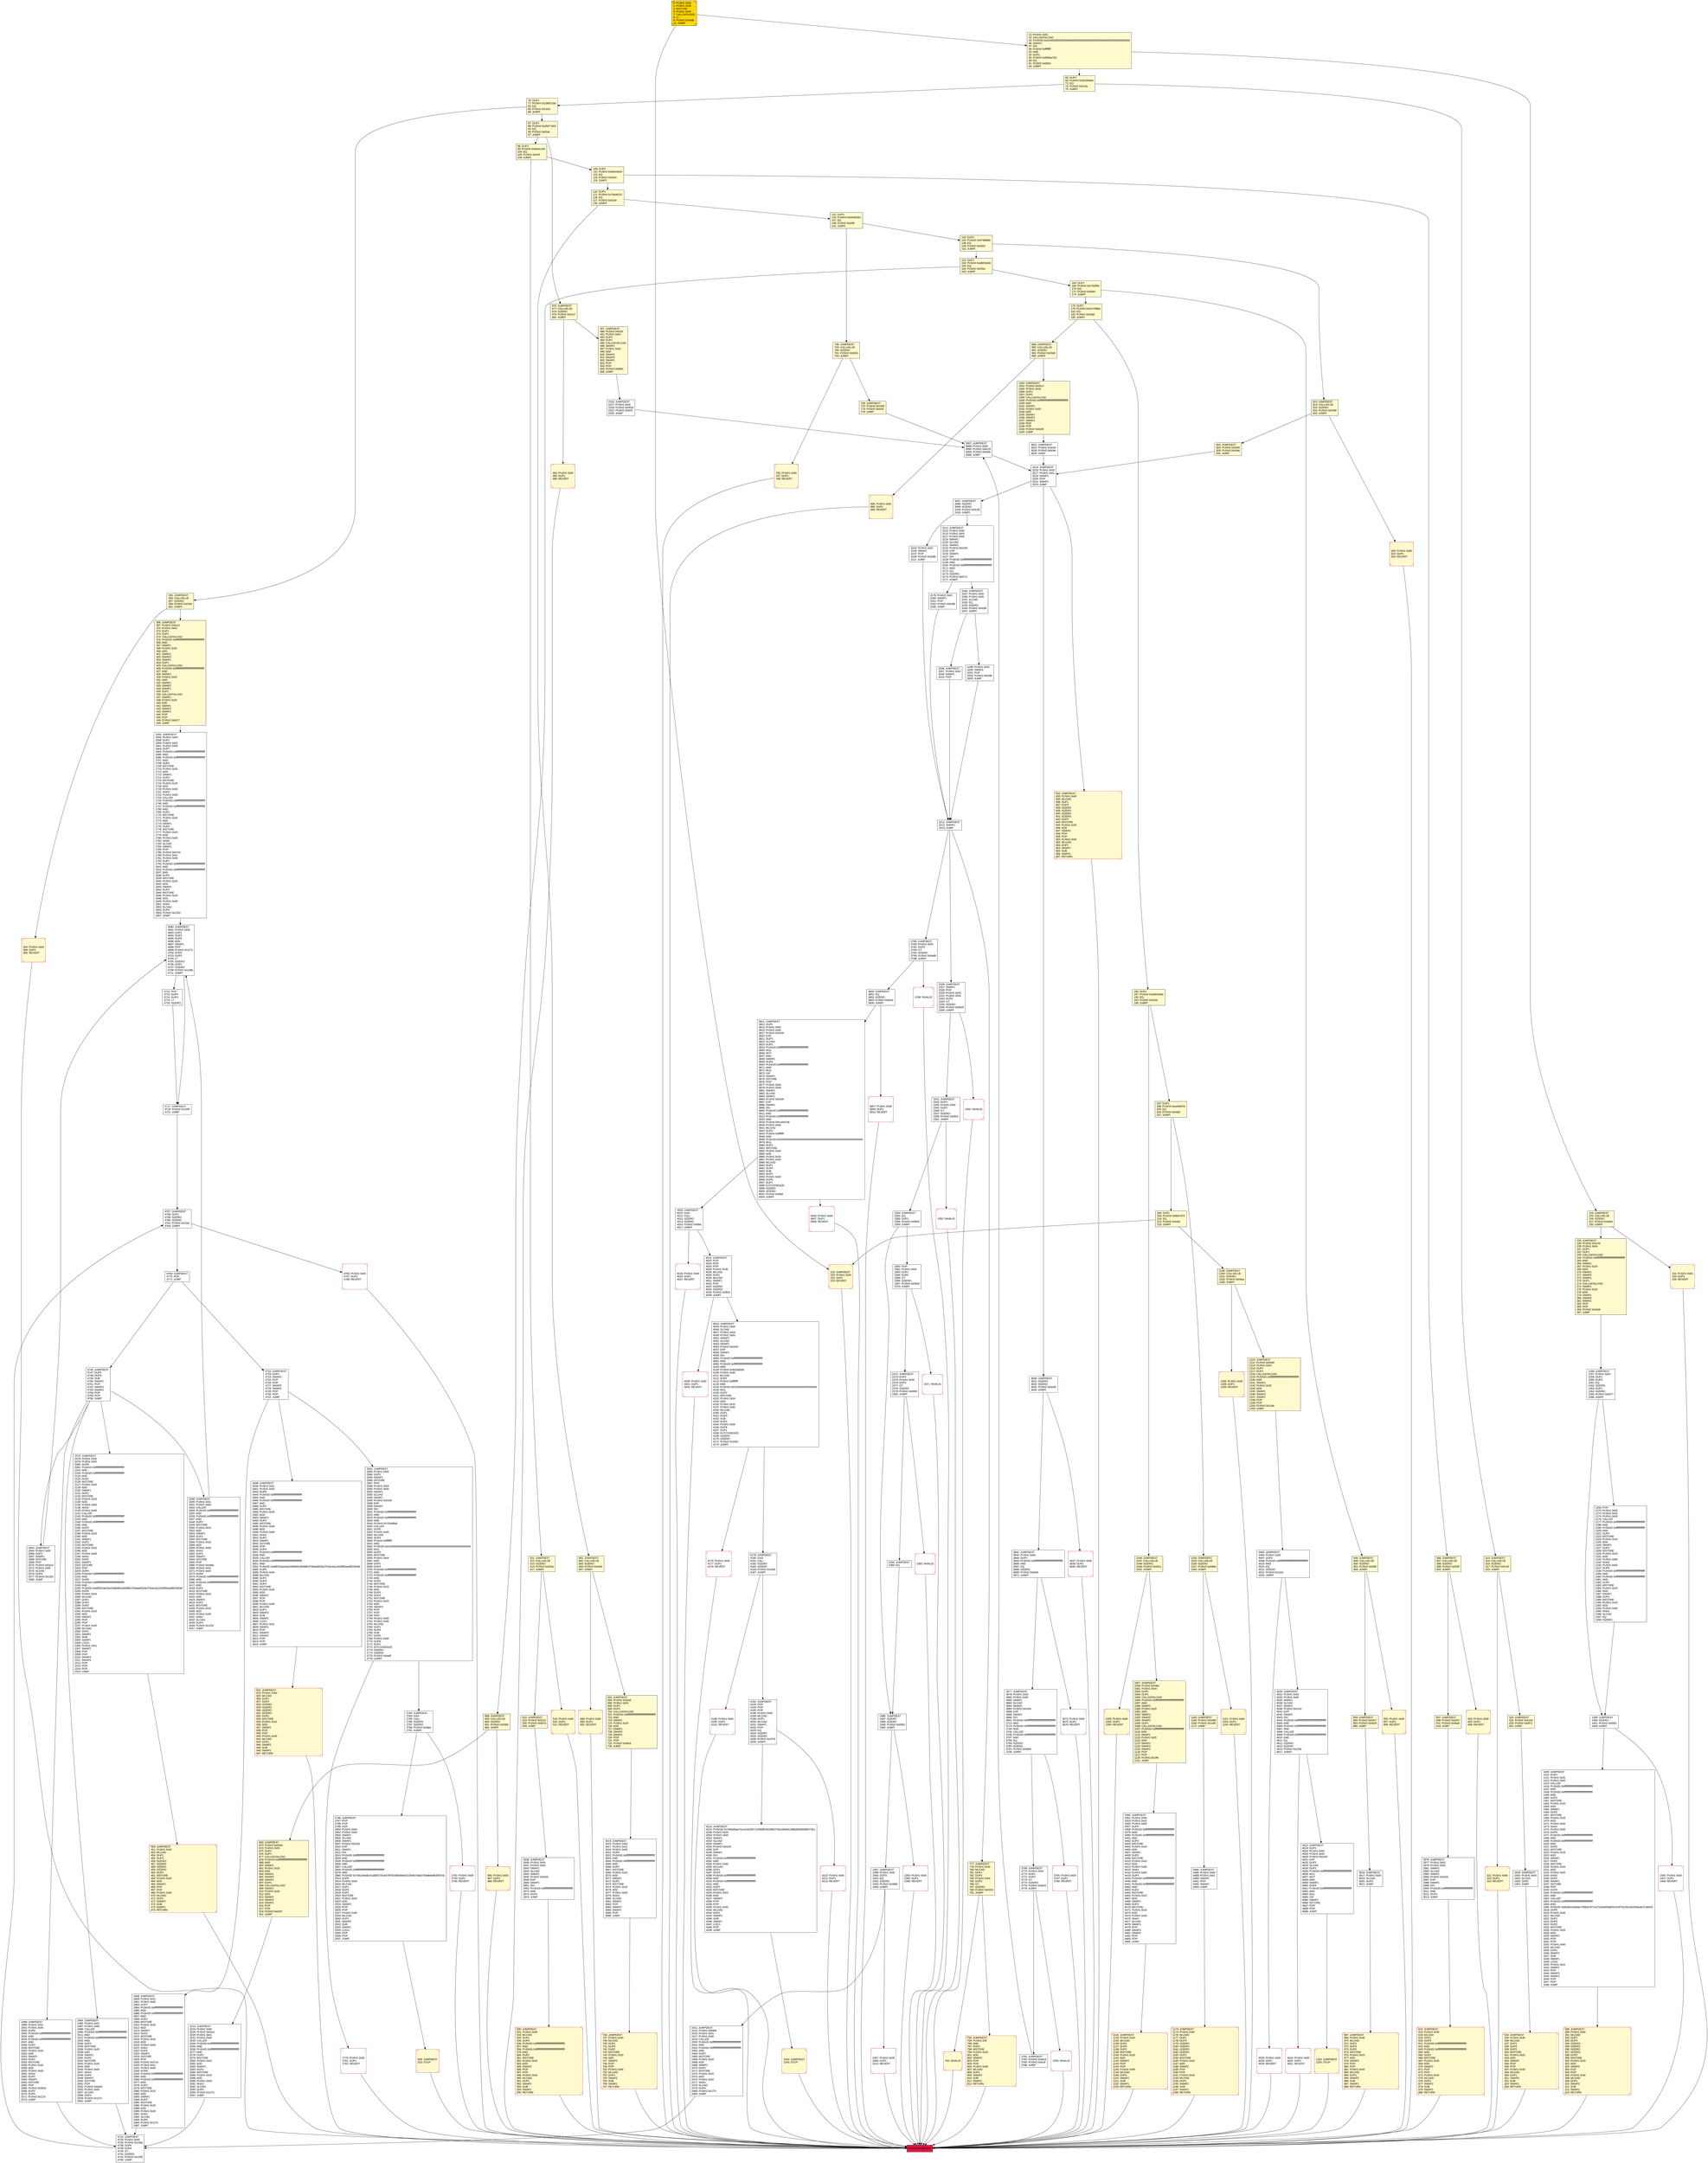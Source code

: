 digraph G {
bgcolor=transparent rankdir=UD;
node [shape=box style=filled color=black fillcolor=white fontname=arial fontcolor=black];
4005 [label="4005: PUSH1 0x00\l4007: DUP1\l4008: REVERT\l" shape=Msquare color=crimson ];
4622 [label="4622: JUMPDEST\l4623: DUP1\l4624: PUSH1 0x03\l4626: PUSH1 0x00\l4628: PUSH2 0x0100\l4631: EXP\l4632: DUP2\l4633: SLOAD\l4634: DUP2\l4635: PUSH20 0xffffffffffffffffffffffffffffffffffffffff\l4656: MUL\l4657: NOT\l4658: AND\l4659: SWAP1\l4660: DUP4\l4661: PUSH20 0xffffffffffffffffffffffffffffffffffffffff\l4682: AND\l4683: MUL\l4684: OR\l4685: SWAP1\l4686: SSTORE\l4687: POP\l4688: POP\l4689: JUMP\l" ];
4526 [label="4526: PUSH1 0x00\l4528: DUP1\l4529: REVERT\l" shape=Msquare color=crimson ];
2976 [label="2976: JUMPDEST\l2977: PUSH1 0x03\l2979: PUSH1 0x00\l2981: SWAP1\l2982: SLOAD\l2983: SWAP1\l2984: PUSH2 0x0100\l2987: EXP\l2988: SWAP1\l2989: DIV\l2990: PUSH20 0xffffffffffffffffffffffffffffffffffffffff\l3011: AND\l3012: DUP2\l3013: JUMP\l" ];
688 [label="688: PUSH1 0x00\l690: DUP1\l691: REVERT\l" fillcolor=lemonchiffon shape=Msquare color=crimson ];
3087 [label="3087: JUMPDEST\l3088: PUSH1 0x00\l3090: PUSH2 0x0c19\l3093: PUSH2 0x0c8e\l3096: JUMP\l" ];
607 [label="607: JUMPDEST\l608: PUSH2 0x0267\l611: PUSH2 0x0ba0\l614: JUMP\l" fillcolor=lemonchiffon ];
4018 [label="4018: PUSH1 0x00\l4020: DUP1\l4021: REVERT\l" shape=Msquare color=crimson ];
3104 [label="3104: PUSH1 0x01\l3106: SWAP1\l3107: POP\l3108: PUSH2 0x0c8b\l3111: JUMP\l" ];
3765 [label="3765: PUSH1 0x00\l3767: DUP1\l3768: REVERT\l" shape=Msquare color=crimson ];
1206 [label="1206: PUSH1 0x00\l1208: DUP1\l1209: REVERT\l" fillcolor=lemonchiffon shape=Msquare color=crimson ];
955 [label="955: PUSH1 0x00\l957: DUP1\l958: REVERT\l" fillcolor=lemonchiffon shape=Msquare color=crimson ];
186 [label="186: DUP1\l187: PUSH4 0xdd62ed3e\l192: EQ\l193: PUSH2 0x0416\l196: JUMPI\l" fillcolor=lemonchiffon ];
288 [label="288: JUMPDEST\l289: PUSH1 0x40\l291: MLOAD\l292: DUP1\l293: DUP3\l294: ISZERO\l295: ISZERO\l296: ISZERO\l297: ISZERO\l298: DUP2\l299: MSTORE\l300: PUSH1 0x20\l302: ADD\l303: SWAP2\l304: POP\l305: POP\l306: PUSH1 0x40\l308: MLOAD\l309: DUP1\l310: SWAP2\l311: SUB\l312: SWAP1\l313: RETURN\l" fillcolor=lemonchiffon shape=Msquare color=crimson ];
2581 [label="2581: JUMPDEST\l2582: PUSH1 0x05\l2584: DUP2\l2585: SWAP1\l2586: SSTORE\l2587: POP\l2588: PUSH1 0x04\l2590: PUSH1 0x00\l2592: SWAP1\l2593: SLOAD\l2594: SWAP1\l2595: PUSH2 0x0100\l2598: EXP\l2599: SWAP1\l2600: DIV\l2601: PUSH20 0xffffffffffffffffffffffffffffffffffffffff\l2622: AND\l2623: PUSH20 0xffffffffffffffffffffffffffffffffffffffff\l2644: AND\l2645: PUSH4 0x753e88e5\l2650: CALLER\l2651: DUP5\l2652: PUSH1 0x40\l2654: MLOAD\l2655: DUP4\l2656: PUSH4 0xffffffff\l2661: AND\l2662: PUSH29 0x0100000000000000000000000000000000000000000000000000000000\l2692: MUL\l2693: DUP2\l2694: MSTORE\l2695: PUSH1 0x04\l2697: ADD\l2698: DUP1\l2699: DUP4\l2700: PUSH20 0xffffffffffffffffffffffffffffffffffffffff\l2721: AND\l2722: PUSH20 0xffffffffffffffffffffffffffffffffffffffff\l2743: AND\l2744: DUP2\l2745: MSTORE\l2746: PUSH1 0x20\l2748: ADD\l2749: DUP3\l2750: DUP2\l2751: MSTORE\l2752: PUSH1 0x20\l2754: ADD\l2755: SWAP3\l2756: POP\l2757: POP\l2758: POP\l2759: PUSH1 0x00\l2761: PUSH1 0x40\l2763: MLOAD\l2764: DUP1\l2765: DUP4\l2766: SUB\l2767: DUP2\l2768: PUSH1 0x00\l2770: DUP8\l2771: DUP1\l2772: EXTCODESIZE\l2773: ISZERO\l2774: ISZERO\l2775: PUSH2 0x0adf\l2778: JUMPI\l" ];
175 [label="175: DUP1\l176: PUSH4 0xd7e7088a\l181: EQ\l182: PUSH2 0x03dd\l185: JUMPI\l" fillcolor=lemonchiffon ];
4722 [label="4722: JUMPDEST\l4723: DUP1\l4724: SWAP2\l4725: POP\l4726: POP\l4727: SWAP3\l4728: SWAP2\l4729: POP\l4730: POP\l4731: JUMP\l" ];
4009 [label="4009: JUMPDEST\l4010: GAS\l4011: CALL\l4012: ISZERO\l4013: ISZERO\l4014: PUSH2 0x0fb6\l4017: JUMPI\l" ];
314 [label="314: JUMPDEST\l315: CALLVALUE\l316: ISZERO\l317: PUSH2 0x0145\l320: JUMPI\l" fillcolor=lemonchiffon ];
325 [label="325: JUMPDEST\l326: PUSH2 0x014d\l329: PUSH2 0x0671\l332: JUMP\l" fillcolor=lemonchiffon ];
3014 [label="3014: JUMPDEST\l3015: PUSH1 0x00\l3017: PUSH1 0x01\l3019: PUSH1 0x00\l3021: DUP4\l3022: PUSH20 0xffffffffffffffffffffffffffffffffffffffff\l3043: AND\l3044: PUSH20 0xffffffffffffffffffffffffffffffffffffffff\l3065: AND\l3066: DUP2\l3067: MSTORE\l3068: PUSH1 0x20\l3070: ADD\l3071: SWAP1\l3072: DUP2\l3073: MSTORE\l3074: PUSH1 0x20\l3076: ADD\l3077: PUSH1 0x00\l3079: SHA3\l3080: SLOAD\l3081: SWAP1\l3082: POP\l3083: SWAP2\l3084: SWAP1\l3085: POP\l3086: JUMP\l" ];
869 [label="869: JUMPDEST\l870: PUSH2 0x039a\l873: PUSH1 0x04\l875: DUP1\l876: DUP1\l877: CALLDATALOAD\l878: PUSH20 0xffffffffffffffffffffffffffffffffffffffff\l899: AND\l900: SWAP1\l901: PUSH1 0x20\l903: ADD\l904: SWAP1\l905: SWAP2\l906: SWAP1\l907: DUP1\l908: CALLDATALOAD\l909: SWAP1\l910: PUSH1 0x20\l912: ADD\l913: SWAP1\l914: SWAP2\l915: SWAP1\l916: POP\l917: POP\l918: PUSH2 0x0c97\l921: JUMP\l" fillcolor=lemonchiffon ];
1161 [label="1161: PUSH1 0x00\l1163: DUP1\l1164: REVERT\l" fillcolor=lemonchiffon shape=Msquare color=crimson ];
3811 [label="3811: JUMPDEST\l3812: DUP1\l3813: PUSH1 0x04\l3815: PUSH1 0x00\l3817: PUSH2 0x0100\l3820: EXP\l3821: DUP2\l3822: SLOAD\l3823: DUP2\l3824: PUSH20 0xffffffffffffffffffffffffffffffffffffffff\l3845: MUL\l3846: NOT\l3847: AND\l3848: SWAP1\l3849: DUP4\l3850: PUSH20 0xffffffffffffffffffffffffffffffffffffffff\l3871: AND\l3872: MUL\l3873: OR\l3874: SWAP1\l3875: SSTORE\l3876: POP\l3877: PUSH1 0x04\l3879: PUSH1 0x00\l3881: SWAP1\l3882: SLOAD\l3883: SWAP1\l3884: PUSH2 0x0100\l3887: EXP\l3888: SWAP1\l3889: DIV\l3890: PUSH20 0xffffffffffffffffffffffffffffffffffffffff\l3911: AND\l3912: PUSH20 0xffffffffffffffffffffffffffffffffffffffff\l3933: AND\l3934: PUSH4 0x61d3d7a6\l3939: PUSH1 0x40\l3941: MLOAD\l3942: DUP2\l3943: PUSH4 0xffffffff\l3948: AND\l3949: PUSH29 0x0100000000000000000000000000000000000000000000000000000000\l3979: MUL\l3980: DUP2\l3981: MSTORE\l3982: PUSH1 0x04\l3984: ADD\l3985: PUSH1 0x20\l3987: PUSH1 0x40\l3989: MLOAD\l3990: DUP1\l3991: DUP4\l3992: SUB\l3993: DUP2\l3994: PUSH1 0x00\l3996: DUP8\l3997: DUP1\l3998: EXTCODESIZE\l3999: ISZERO\l4000: ISZERO\l4001: PUSH2 0x0fa9\l4004: JUMPI\l" ];
511 [label="511: JUMPDEST\l512: CALLVALUE\l513: ISZERO\l514: PUSH2 0x020a\l517: JUMPI\l" fillcolor=lemonchiffon ];
4179 [label="4179: JUMPDEST\l4180: GAS\l4181: CALL\l4182: ISZERO\l4183: ISZERO\l4184: PUSH2 0x1060\l4187: JUMPI\l" ];
1199 [label="1199: JUMPDEST\l1200: CALLVALUE\l1201: ISZERO\l1202: PUSH2 0x04ba\l1205: JUMPI\l" fillcolor=lemonchiffon ];
615 [label="615: JUMPDEST\l616: PUSH1 0x40\l618: MLOAD\l619: DUP1\l620: DUP3\l621: PUSH20 0xffffffffffffffffffffffffffffffffffffffff\l642: AND\l643: PUSH20 0xffffffffffffffffffffffffffffffffffffffff\l664: AND\l665: DUP2\l666: MSTORE\l667: PUSH1 0x20\l669: ADD\l670: SWAP2\l671: POP\l672: POP\l673: PUSH1 0x40\l675: MLOAD\l676: DUP1\l677: SWAP2\l678: SUB\l679: SWAP1\l680: RETURN\l" fillcolor=lemonchiffon shape=Msquare color=crimson ];
4712 [label="4712: POP\l4713: DUP4\l4714: DUP3\l4715: LT\l4716: ISZERO\l" ];
793 [label="793: JUMPDEST\l794: PUSH1 0xff\l796: AND\l797: DUP2\l798: MSTORE\l799: PUSH1 0x20\l801: ADD\l802: SWAP2\l803: POP\l804: POP\l805: PUSH1 0x40\l807: MLOAD\l808: DUP1\l809: SWAP2\l810: SUB\l811: SWAP1\l812: RETURN\l" fillcolor=lemonchiffon shape=Msquare color=crimson ];
366 [label="366: JUMPDEST\l367: PUSH2 0x01c2\l370: PUSH1 0x04\l372: DUP1\l373: DUP1\l374: CALLDATALOAD\l375: PUSH20 0xffffffffffffffffffffffffffffffffffffffff\l396: AND\l397: SWAP1\l398: PUSH1 0x20\l400: ADD\l401: SWAP1\l402: SWAP2\l403: SWAP1\l404: DUP1\l405: CALLDATALOAD\l406: PUSH20 0xffffffffffffffffffffffffffffffffffffffff\l427: AND\l428: SWAP1\l429: PUSH1 0x20\l431: ADD\l432: SWAP1\l433: SWAP2\l434: SWAP1\l435: DUP1\l436: CALLDATALOAD\l437: SWAP1\l438: PUSH1 0x20\l440: ADD\l441: SWAP1\l442: SWAP2\l443: SWAP1\l444: POP\l445: POP\l446: PUSH2 0x0677\l449: JUMP\l" fillcolor=lemonchiffon ];
2341 [label="2341: JUMPDEST\l2342: DUP2\l2343: PUSH1 0x04\l2345: DUP2\l2346: GT\l2347: ISZERO\l2348: PUSH2 0x0931\l2351: JUMPI\l" ];
235 [label="235: JUMPDEST\l236: PUSH2 0x0120\l239: PUSH1 0x04\l241: DUP1\l242: DUP1\l243: CALLDATALOAD\l244: PUSH20 0xffffffffffffffffffffffffffffffffffffffff\l265: AND\l266: SWAP1\l267: PUSH1 0x20\l269: ADD\l270: SWAP1\l271: SWAP2\l272: SWAP1\l273: DUP1\l274: CALLDATALOAD\l275: SWAP1\l276: PUSH1 0x20\l278: ADD\l279: SWAP1\l280: SWAP2\l281: SWAP1\l282: POP\l283: POP\l284: PUSH2 0x04e8\l287: JUMP\l" fillcolor=lemonchiffon ];
4765 [label="4765: PUSH1 0x00\l4767: DUP1\l4768: REVERT\l" shape=Msquare color=crimson ];
3211 [label="3211: JUMPDEST\l3212: SWAP1\l3213: JUMP\l" ];
2484 [label="2484: JUMPDEST\l2485: PUSH1 0x01\l2487: PUSH1 0x00\l2489: CALLER\l2490: PUSH20 0xffffffffffffffffffffffffffffffffffffffff\l2511: AND\l2512: PUSH20 0xffffffffffffffffffffffffffffffffffffffff\l2533: AND\l2534: DUP2\l2535: MSTORE\l2536: PUSH1 0x20\l2538: ADD\l2539: SWAP1\l2540: DUP2\l2541: MSTORE\l2542: PUSH1 0x20\l2544: ADD\l2545: PUSH1 0x00\l2547: SHA3\l2548: DUP2\l2549: SWAP1\l2550: SSTORE\l2551: POP\l2552: PUSH2 0x0a03\l2555: PUSH1 0x00\l2557: SLOAD\l2558: DUP4\l2559: PUSH2 0x127c\l2562: JUMP\l" ];
530 [label="530: JUMPDEST\l531: PUSH1 0x40\l533: MLOAD\l534: DUP1\l535: DUP3\l536: PUSH20 0xffffffffffffffffffffffffffffffffffffffff\l557: AND\l558: PUSH20 0xffffffffffffffffffffffffffffffffffffffff\l579: AND\l580: DUP2\l581: MSTORE\l582: PUSH1 0x20\l584: ADD\l585: SWAP2\l586: POP\l587: POP\l588: PUSH1 0x40\l590: MLOAD\l591: DUP1\l592: SWAP2\l593: SUB\l594: SWAP1\l595: RETURN\l" fillcolor=lemonchiffon shape=Msquare color=crimson ];
483 [label="483: PUSH1 0x00\l485: DUP1\l486: REVERT\l" fillcolor=lemonchiffon shape=Msquare color=crimson ];
2386 [label="2386: JUMPDEST\l2387: ISZERO\l2388: ISZERO\l2389: PUSH2 0x095d\l2392: JUMPI\l" ];
996 [label="996: PUSH1 0x00\l998: DUP1\l999: REVERT\l" fillcolor=lemonchiffon shape=Msquare color=crimson ];
231 [label="231: PUSH1 0x00\l233: DUP1\l234: REVERT\l" fillcolor=lemonchiffon shape=Msquare color=crimson ];
76 [label="76: DUP1\l77: PUSH4 0x23b872dd\l82: EQ\l83: PUSH2 0x0163\l86: JUMPI\l" fillcolor=lemonchiffon ];
120 [label="120: DUP1\l121: PUSH4 0x70a08231\l126: EQ\l127: PUSH2 0x02a9\l130: JUMPI\l" fillcolor=lemonchiffon ];
2075 [label="2075: JUMPDEST\l2076: PUSH1 0x02\l2078: PUSH1 0x00\l2080: DUP8\l2081: PUSH20 0xffffffffffffffffffffffffffffffffffffffff\l2102: AND\l2103: PUSH20 0xffffffffffffffffffffffffffffffffffffffff\l2124: AND\l2125: DUP2\l2126: MSTORE\l2127: PUSH1 0x20\l2129: ADD\l2130: SWAP1\l2131: DUP2\l2132: MSTORE\l2133: PUSH1 0x20\l2135: ADD\l2136: PUSH1 0x00\l2138: SHA3\l2139: PUSH1 0x00\l2141: CALLER\l2142: PUSH20 0xffffffffffffffffffffffffffffffffffffffff\l2163: AND\l2164: PUSH20 0xffffffffffffffffffffffffffffffffffffffff\l2185: AND\l2186: DUP2\l2187: MSTORE\l2188: PUSH1 0x20\l2190: ADD\l2191: SWAP1\l2192: DUP2\l2193: MSTORE\l2194: PUSH1 0x20\l2196: ADD\l2197: PUSH1 0x00\l2199: SHA3\l2200: DUP2\l2201: SWAP1\l2202: SSTORE\l2203: POP\l2204: DUP4\l2205: PUSH20 0xffffffffffffffffffffffffffffffffffffffff\l2226: AND\l2227: DUP6\l2228: PUSH20 0xffffffffffffffffffffffffffffffffffffffff\l2249: AND\l2250: PUSH32 0xddf252ad1be2c89b69c2b068fc378daa952ba7f163c4a11628f55a4df523b3ef\l2283: DUP6\l2284: PUSH1 0x40\l2286: MLOAD\l2287: DUP1\l2288: DUP3\l2289: DUP2\l2290: MSTORE\l2291: PUSH1 0x20\l2293: ADD\l2294: SWAP2\l2295: POP\l2296: POP\l2297: PUSH1 0x40\l2299: MLOAD\l2300: DUP1\l2301: SWAP2\l2302: SUB\l2303: SWAP1\l2304: LOG3\l2305: PUSH1 0x01\l2307: SWAP2\l2308: POP\l2309: POP\l2310: SWAP4\l2311: SWAP3\l2312: POP\l2313: POP\l2314: POP\l2315: JUMP\l" ];
2792 [label="2792: PUSH1 0x00\l2794: DUP1\l2795: REVERT\l" shape=Msquare color=crimson ];
1057 [label="1057: JUMPDEST\l1058: PUSH2 0x046c\l1061: PUSH1 0x04\l1063: DUP1\l1064: DUP1\l1065: CALLDATALOAD\l1066: PUSH20 0xffffffffffffffffffffffffffffffffffffffff\l1087: AND\l1088: SWAP1\l1089: PUSH1 0x20\l1091: ADD\l1092: SWAP1\l1093: SWAP2\l1094: SWAP1\l1095: DUP1\l1096: CALLDATALOAD\l1097: PUSH20 0xffffffffffffffffffffffffffffffffffffffff\l1118: AND\l1119: SWAP1\l1120: PUSH1 0x20\l1122: ADD\l1123: SWAP1\l1124: SWAP2\l1125: SWAP1\l1126: POP\l1127: POP\l1128: PUSH2 0x10fe\l1131: JUMP\l" fillcolor=lemonchiffon ];
3198 [label="3198: PUSH1 0x03\l3200: SWAP1\l3201: POP\l3202: PUSH2 0x0c8b\l3205: JUMP\l" ];
824 [label="824: JUMPDEST\l825: PUSH2 0x0340\l828: PUSH2 0x0c8e\l831: JUMP\l" fillcolor=lemonchiffon ];
736 [label="736: JUMPDEST\l737: PUSH1 0x40\l739: MLOAD\l740: DUP1\l741: DUP3\l742: DUP2\l743: MSTORE\l744: PUSH1 0x20\l746: ADD\l747: SWAP2\l748: POP\l749: POP\l750: PUSH1 0x40\l752: MLOAD\l753: DUP1\l754: SWAP2\l755: SUB\l756: SWAP1\l757: RETURN\l" fillcolor=lemonchiffon shape=Msquare color=crimson ];
3298 [label="3298: JUMPDEST\l3299: PUSH1 0x01\l3301: PUSH1 0x00\l3303: CALLER\l3304: PUSH20 0xffffffffffffffffffffffffffffffffffffffff\l3325: AND\l3326: PUSH20 0xffffffffffffffffffffffffffffffffffffffff\l3347: AND\l3348: DUP2\l3349: MSTORE\l3350: PUSH1 0x20\l3352: ADD\l3353: SWAP1\l3354: DUP2\l3355: MSTORE\l3356: PUSH1 0x20\l3358: ADD\l3359: PUSH1 0x00\l3361: SHA3\l3362: DUP2\l3363: SWAP1\l3364: SSTORE\l3365: POP\l3366: PUSH2 0x0d6e\l3369: PUSH1 0x01\l3371: PUSH1 0x00\l3373: DUP6\l3374: PUSH20 0xffffffffffffffffffffffffffffffffffffffff\l3395: AND\l3396: PUSH20 0xffffffffffffffffffffffffffffffffffffffff\l3417: AND\l3418: DUP2\l3419: MSTORE\l3420: PUSH1 0x20\l3422: ADD\l3423: SWAP1\l3424: DUP2\l3425: MSTORE\l3426: PUSH1 0x20\l3428: ADD\l3429: PUSH1 0x00\l3431: SHA3\l3432: SLOAD\l3433: DUP4\l3434: PUSH2 0x1252\l3437: JUMP\l" ];
355 [label="355: JUMPDEST\l356: CALLVALUE\l357: ISZERO\l358: PUSH2 0x016e\l361: JUMPI\l" fillcolor=lemonchiffon ];
3178 [label="3178: PUSH1 0x02\l3180: SWAP1\l3181: POP\l3182: PUSH2 0x0c8b\l3185: JUMP\l" ];
948 [label="948: JUMPDEST\l949: CALLVALUE\l950: ISZERO\l951: PUSH2 0x03bf\l954: JUMPI\l" fillcolor=lemonchiffon ];
3781 [label="3781: JUMPDEST\l3782: PUSH2 0x0ecd\l3785: PUSH2 0x0c0f\l3788: JUMP\l" ];
765 [label="765: PUSH1 0x00\l767: DUP1\l768: REVERT\l" fillcolor=lemonchiffon shape=Msquare color=crimson ];
2372 [label="2372: JUMPDEST\l2373: DUP2\l2374: PUSH1 0x04\l2376: DUP2\l2377: GT\l2378: ISZERO\l2379: PUSH2 0x0950\l2382: JUMPI\l" ];
2397 [label="2397: JUMPDEST\l2398: PUSH1 0x00\l2400: DUP3\l2401: EQ\l2402: ISZERO\l2403: PUSH2 0x096b\l2406: JUMPI\l" ];
4350 [label="4350: JUMPDEST\l4351: PUSH1 0x00\l4353: PUSH1 0x02\l4355: PUSH1 0x00\l4357: DUP5\l4358: PUSH20 0xffffffffffffffffffffffffffffffffffffffff\l4379: AND\l4380: PUSH20 0xffffffffffffffffffffffffffffffffffffffff\l4401: AND\l4402: DUP2\l4403: MSTORE\l4404: PUSH1 0x20\l4406: ADD\l4407: SWAP1\l4408: DUP2\l4409: MSTORE\l4410: PUSH1 0x20\l4412: ADD\l4413: PUSH1 0x00\l4415: SHA3\l4416: PUSH1 0x00\l4418: DUP4\l4419: PUSH20 0xffffffffffffffffffffffffffffffffffffffff\l4440: AND\l4441: PUSH20 0xffffffffffffffffffffffffffffffffffffffff\l4462: AND\l4463: DUP2\l4464: MSTORE\l4465: PUSH1 0x20\l4467: ADD\l4468: SWAP1\l4469: DUP2\l4470: MSTORE\l4471: PUSH1 0x20\l4473: ADD\l4474: PUSH1 0x00\l4476: SHA3\l4477: SLOAD\l4478: SWAP1\l4479: POP\l4480: SWAP3\l4481: SWAP2\l4482: POP\l4483: POP\l4484: JUMP\l" ];
681 [label="681: JUMPDEST\l682: CALLVALUE\l683: ISZERO\l684: PUSH2 0x02b4\l687: JUMPI\l" fillcolor=lemonchiffon ];
4039 [label="4039: PUSH1 0x00\l4041: DUP1\l4042: REVERT\l" shape=Msquare color=crimson ];
1655 [label="1655: JUMPDEST\l1656: PUSH1 0x00\l1658: DUP1\l1659: PUSH1 0x02\l1661: PUSH1 0x00\l1663: DUP7\l1664: PUSH20 0xffffffffffffffffffffffffffffffffffffffff\l1685: AND\l1686: PUSH20 0xffffffffffffffffffffffffffffffffffffffff\l1707: AND\l1708: DUP2\l1709: MSTORE\l1710: PUSH1 0x20\l1712: ADD\l1713: SWAP1\l1714: DUP2\l1715: MSTORE\l1716: PUSH1 0x20\l1718: ADD\l1719: PUSH1 0x00\l1721: SHA3\l1722: PUSH1 0x00\l1724: CALLER\l1725: PUSH20 0xffffffffffffffffffffffffffffffffffffffff\l1746: AND\l1747: PUSH20 0xffffffffffffffffffffffffffffffffffffffff\l1768: AND\l1769: DUP2\l1770: MSTORE\l1771: PUSH1 0x20\l1773: ADD\l1774: SWAP1\l1775: DUP2\l1776: MSTORE\l1777: PUSH1 0x20\l1779: ADD\l1780: PUSH1 0x00\l1782: SHA3\l1783: SLOAD\l1784: SWAP1\l1785: POP\l1786: PUSH2 0x0742\l1789: PUSH1 0x01\l1791: PUSH1 0x00\l1793: DUP7\l1794: PUSH20 0xffffffffffffffffffffffffffffffffffffffff\l1815: AND\l1816: PUSH20 0xffffffffffffffffffffffffffffffffffffffff\l1837: AND\l1838: DUP2\l1839: MSTORE\l1840: PUSH1 0x20\l1842: ADD\l1843: SWAP1\l1844: DUP2\l1845: MSTORE\l1846: PUSH1 0x20\l1848: ADD\l1849: PUSH1 0x00\l1851: SHA3\l1852: SLOAD\l1853: DUP5\l1854: PUSH2 0x1252\l1857: JUMP\l" ];
3799 [label="3799: INVALID\l" shape=Msquare color=crimson ];
0 [label="0: PUSH1 0x60\l2: PUSH1 0x40\l4: MSTORE\l5: PUSH1 0x04\l7: CALLDATASIZE\l8: LT\l9: PUSH2 0x00db\l12: JUMPI\l" fillcolor=lemonchiffon shape=Msquare fillcolor=gold ];
509 [label="509: JUMPDEST\l510: STOP\l" fillcolor=lemonchiffon shape=Msquare color=crimson ];
596 [label="596: JUMPDEST\l597: CALLVALUE\l598: ISZERO\l599: PUSH2 0x025f\l602: JUMPI\l" fillcolor=lemonchiffon ];
1399 [label="1399: JUMPDEST\l1400: ISZERO\l1401: PUSH2 0x0581\l1404: JUMPI\l" ];
1000 [label="1000: JUMPDEST\l1001: PUSH2 0x0414\l1004: PUSH1 0x04\l1006: DUP1\l1007: DUP1\l1008: CALLDATALOAD\l1009: PUSH20 0xffffffffffffffffffffffffffffffffffffffff\l1030: AND\l1031: SWAP1\l1032: PUSH1 0x20\l1034: ADD\l1035: SWAP1\l1036: SWAP2\l1037: SWAP1\l1038: POP\l1039: POP\l1040: PUSH2 0x0e26\l1043: JUMP\l" fillcolor=lemonchiffon ];
1254 [label="1254: JUMPDEST\l1255: STOP\l" fillcolor=lemonchiffon shape=Msquare color=crimson ];
967 [label="967: JUMPDEST\l968: PUSH1 0x40\l970: MLOAD\l971: DUP1\l972: DUP3\l973: DUP2\l974: MSTORE\l975: PUSH1 0x20\l977: ADD\l978: SWAP2\l979: POP\l980: POP\l981: PUSH1 0x40\l983: MLOAD\l984: DUP1\l985: SWAP2\l986: SUB\l987: SWAP1\l988: RETURN\l" fillcolor=lemonchiffon shape=Msquare color=crimson ];
2563 [label="2563: JUMPDEST\l2564: PUSH1 0x00\l2566: DUP2\l2567: SWAP1\l2568: SSTORE\l2569: POP\l2570: PUSH2 0x0a15\l2573: PUSH1 0x05\l2575: SLOAD\l2576: DUP4\l2577: PUSH2 0x1252\l2580: JUMP\l" ];
692 [label="692: JUMPDEST\l693: PUSH2 0x02e0\l696: PUSH1 0x04\l698: DUP1\l699: DUP1\l700: CALLDATALOAD\l701: PUSH20 0xffffffffffffffffffffffffffffffffffffffff\l722: AND\l723: SWAP1\l724: PUSH1 0x20\l726: ADD\l727: SWAP1\l728: SWAP2\l729: SWAP1\l730: POP\l731: POP\l732: PUSH2 0x0bc6\l735: JUMP\l" fillcolor=lemonchiffon ];
3769 [label="3769: JUMPDEST\l3770: PUSH1 0x04\l3772: DUP1\l3773: DUP2\l3774: GT\l3775: ISZERO\l3776: PUSH2 0x0ec5\l3779: JUMPI\l" ];
1269 [label="1269: POP\l1270: PUSH1 0x00\l1272: PUSH1 0x02\l1274: PUSH1 0x00\l1276: CALLER\l1277: PUSH20 0xffffffffffffffffffffffffffffffffffffffff\l1298: AND\l1299: PUSH20 0xffffffffffffffffffffffffffffffffffffffff\l1320: AND\l1321: DUP2\l1322: MSTORE\l1323: PUSH1 0x20\l1325: ADD\l1326: SWAP1\l1327: DUP2\l1328: MSTORE\l1329: PUSH1 0x20\l1331: ADD\l1332: PUSH1 0x00\l1334: SHA3\l1335: PUSH1 0x00\l1337: DUP6\l1338: PUSH20 0xffffffffffffffffffffffffffffffffffffffff\l1359: AND\l1360: PUSH20 0xffffffffffffffffffffffffffffffffffffffff\l1381: AND\l1382: DUP2\l1383: MSTORE\l1384: PUSH1 0x20\l1386: ADD\l1387: SWAP1\l1388: DUP2\l1389: MSTORE\l1390: PUSH1 0x20\l1392: ADD\l1393: PUSH1 0x00\l1395: SHA3\l1396: SLOAD\l1397: EQ\l1398: ISZERO\l" ];
4022 [label="4022: JUMPDEST\l4023: POP\l4024: POP\l4025: POP\l4026: PUSH1 0x40\l4028: MLOAD\l4029: DUP1\l4030: MLOAD\l4031: SWAP1\l4032: POP\l4033: ISZERO\l4034: ISZERO\l4035: PUSH2 0x0fcb\l4038: JUMPI\l" ];
2779 [label="2779: PUSH1 0x00\l2781: DUP1\l2782: REVERT\l" shape=Msquare color=crimson ];
3780 [label="3780: INVALID\l" shape=Msquare color=crimson ];
832 [label="832: JUMPDEST\l833: PUSH1 0x40\l835: MLOAD\l836: DUP1\l837: DUP3\l838: ISZERO\l839: ISZERO\l840: ISZERO\l841: ISZERO\l842: DUP2\l843: MSTORE\l844: PUSH1 0x20\l846: ADD\l847: SWAP2\l848: POP\l849: POP\l850: PUSH1 0x40\l852: MLOAD\l853: DUP1\l854: SWAP2\l855: SUB\l856: SWAP1\l857: RETURN\l" fillcolor=lemonchiffon shape=Msquare color=crimson ];
487 [label="487: JUMPDEST\l488: PUSH2 0x01fd\l491: PUSH1 0x04\l493: DUP1\l494: DUP1\l495: CALLDATALOAD\l496: SWAP1\l497: PUSH1 0x20\l499: ADD\l500: SWAP1\l501: SWAP2\l502: SWAP1\l503: POP\l504: POP\l505: PUSH2 0x090c\l508: JUMP\l" fillcolor=lemonchiffon ];
3807 [label="3807: PUSH1 0x00\l3809: DUP1\l3810: REVERT\l" shape=Msquare color=crimson ];
1044 [label="1044: JUMPDEST\l1045: STOP\l" fillcolor=lemonchiffon shape=Msquare color=crimson ];
476 [label="476: JUMPDEST\l477: CALLVALUE\l478: ISZERO\l479: PUSH2 0x01e7\l482: JUMPI\l" fillcolor=lemonchiffon ];
758 [label="758: JUMPDEST\l759: CALLVALUE\l760: ISZERO\l761: PUSH2 0x0301\l764: JUMPI\l" fillcolor=lemonchiffon ];
4769 [label="4769: JUMPDEST\l4770: POP\l4771: JUMP\l" ];
153 [label="153: DUP1\l154: PUSH4 0xa9059cbb\l159: EQ\l160: PUSH2 0x035a\l163: JUMPI\l" fillcolor=lemonchiffon ];
2316 [label="2316: JUMPDEST\l2317: PUSH1 0x00\l2319: PUSH2 0x0916\l2322: PUSH2 0x0c0f\l2325: JUMP\l" ];
3206 [label="3206: JUMPDEST\l3207: PUSH1 0x04\l3209: SWAP1\l3210: POP\l" ];
2352 [label="2352: INVALID\l" shape=Msquare color=crimson ];
2783 [label="2783: JUMPDEST\l2784: GAS\l2785: CALL\l2786: ISZERO\l2787: ISZERO\l2788: PUSH2 0x0aec\l2791: JUMPI\l" ];
3637 [label="3637: PUSH1 0x00\l3639: DUP1\l3640: REVERT\l" shape=Msquare color=crimson ];
820 [label="820: PUSH1 0x00\l822: DUP1\l823: REVERT\l" fillcolor=lemonchiffon shape=Msquare color=crimson ];
3097 [label="3097: JUMPDEST\l3098: ISZERO\l3099: ISZERO\l3100: PUSH2 0x0c28\l3103: JUMPI\l" ];
2411 [label="2411: JUMPDEST\l2412: PUSH2 0x09b4\l2415: PUSH1 0x01\l2417: PUSH1 0x00\l2419: CALLER\l2420: PUSH20 0xffffffffffffffffffffffffffffffffffffffff\l2441: AND\l2442: PUSH20 0xffffffffffffffffffffffffffffffffffffffff\l2463: AND\l2464: DUP2\l2465: MSTORE\l2466: PUSH1 0x20\l2468: ADD\l2469: SWAP1\l2470: DUP2\l2471: MSTORE\l2472: PUSH1 0x20\l2474: ADD\l2475: PUSH1 0x00\l2477: SHA3\l2478: SLOAD\l2479: DUP4\l2480: PUSH2 0x127c\l2483: JUMP\l" ];
2340 [label="2340: INVALID\l" shape=Msquare color=crimson ];
4757 [label="4757: JUMPDEST\l4758: DUP1\l4759: ISZERO\l4760: ISZERO\l4761: PUSH2 0x12a1\l4764: JUMPI\l" ];
224 [label="224: JUMPDEST\l225: CALLVALUE\l226: ISZERO\l227: PUSH2 0x00eb\l230: JUMPI\l" fillcolor=lemonchiffon ];
777 [label="777: JUMPDEST\l778: PUSH1 0x40\l780: MLOAD\l781: DUP1\l782: DUP3\l783: PUSH1 0x04\l785: DUP2\l786: GT\l787: ISZERO\l788: PUSH2 0x0319\l791: JUMPI\l" fillcolor=lemonchiffon ];
1858 [label="1858: JUMPDEST\l1859: PUSH1 0x01\l1861: PUSH1 0x00\l1863: DUP7\l1864: PUSH20 0xffffffffffffffffffffffffffffffffffffffff\l1885: AND\l1886: PUSH20 0xffffffffffffffffffffffffffffffffffffffff\l1907: AND\l1908: DUP2\l1909: MSTORE\l1910: PUSH1 0x20\l1912: ADD\l1913: SWAP1\l1914: DUP2\l1915: MSTORE\l1916: PUSH1 0x20\l1918: ADD\l1919: PUSH1 0x00\l1921: SHA3\l1922: DUP2\l1923: SWAP1\l1924: SSTORE\l1925: POP\l1926: PUSH2 0x07ce\l1929: PUSH1 0x01\l1931: PUSH1 0x00\l1933: DUP8\l1934: PUSH20 0xffffffffffffffffffffffffffffffffffffffff\l1955: AND\l1956: PUSH20 0xffffffffffffffffffffffffffffffffffffffff\l1977: AND\l1978: DUP2\l1979: MSTORE\l1980: PUSH1 0x20\l1982: ADD\l1983: SWAP1\l1984: DUP2\l1985: MSTORE\l1986: PUSH1 0x20\l1988: ADD\l1989: PUSH1 0x00\l1991: SHA3\l1992: SLOAD\l1993: DUP5\l1994: PUSH2 0x127c\l1997: JUMP\l" ];
1256 [label="1256: JUMPDEST\l1257: PUSH1 0x00\l1259: DUP1\l1260: DUP3\l1261: EQ\l1262: ISZERO\l1263: DUP1\l1264: ISZERO\l1265: PUSH2 0x0577\l1268: JUMPI\l" ];
989 [label="989: JUMPDEST\l990: CALLVALUE\l991: ISZERO\l992: PUSH2 0x03e8\l995: JUMPI\l" fillcolor=lemonchiffon ];
3214 [label="3214: JUMPDEST\l3215: PUSH1 0x00\l3217: PUSH1 0x01\l3219: SWAP1\l3220: POP\l3221: SWAP1\l3222: JUMP\l" ];
4772 [label="4772: EXIT BLOCK\l" fillcolor=crimson ];
522 [label="522: JUMPDEST\l523: PUSH2 0x0212\l526: PUSH2 0x0b7a\l529: JUMP\l" fillcolor=lemonchiffon ];
3630 [label="3630: JUMPDEST\l3631: ISZERO\l3632: ISZERO\l3633: PUSH2 0x0e39\l3636: JUMPI\l" ];
2360 [label="2360: POP\l2361: PUSH1 0x04\l2363: DUP1\l2364: DUP2\l2365: GT\l2366: ISZERO\l2367: PUSH2 0x0944\l2370: JUMPI\l" ];
922 [label="922: JUMPDEST\l923: PUSH1 0x40\l925: MLOAD\l926: DUP1\l927: DUP3\l928: ISZERO\l929: ISZERO\l930: ISZERO\l931: ISZERO\l932: DUP2\l933: MSTORE\l934: PUSH1 0x20\l936: ADD\l937: SWAP2\l938: POP\l939: POP\l940: PUSH1 0x40\l942: MLOAD\l943: DUP1\l944: SWAP2\l945: SUB\l946: SWAP1\l947: RETURN\l" fillcolor=lemonchiffon shape=Msquare color=crimson ];
518 [label="518: PUSH1 0x00\l520: DUP1\l521: REVERT\l" fillcolor=lemonchiffon shape=Msquare color=crimson ];
792 [label="792: INVALID\l" fillcolor=lemonchiffon shape=Msquare color=crimson ];
4485 [label="4485: JUMPDEST\l4486: PUSH1 0x00\l4488: PUSH1 0x01\l4490: SWAP1\l4491: POP\l4492: SWAP1\l4493: JUMP\l" ];
1173 [label="1173: JUMPDEST\l1174: PUSH1 0x40\l1176: MLOAD\l1177: DUP1\l1178: DUP3\l1179: ISZERO\l1180: ISZERO\l1181: ISZERO\l1182: ISZERO\l1183: DUP2\l1184: MSTORE\l1185: PUSH1 0x20\l1187: ADD\l1188: SWAP2\l1189: POP\l1190: POP\l1191: PUSH1 0x40\l1193: MLOAD\l1194: DUP1\l1195: SWAP2\l1196: SUB\l1197: SWAP1\l1198: RETURN\l" fillcolor=lemonchiffon shape=Msquare color=crimson ];
1210 [label="1210: JUMPDEST\l1211: PUSH2 0x04e6\l1214: PUSH1 0x04\l1216: DUP1\l1217: DUP1\l1218: CALLDATALOAD\l1219: PUSH20 0xffffffffffffffffffffffffffffffffffffffff\l1240: AND\l1241: SWAP1\l1242: PUSH1 0x20\l1244: ADD\l1245: SWAP1\l1246: SWAP2\l1247: SWAP1\l1248: POP\l1249: POP\l1250: PUSH2 0x118e\l1253: JUMP\l" fillcolor=lemonchiffon ];
3641 [label="3641: JUMPDEST\l3642: PUSH1 0x00\l3644: DUP2\l3645: PUSH20 0xffffffffffffffffffffffffffffffffffffffff\l3666: AND\l3667: EQ\l3668: ISZERO\l3669: PUSH2 0x0e5d\l3672: JUMPI\l" ];
4618 [label="4618: PUSH1 0x00\l4620: DUP1\l4621: REVERT\l" shape=Msquare color=crimson ];
4043 [label="4043: JUMPDEST\l4044: PUSH1 0x00\l4046: SLOAD\l4047: PUSH1 0x04\l4049: PUSH1 0x00\l4051: SWAP1\l4052: SLOAD\l4053: SWAP1\l4054: PUSH2 0x0100\l4057: EXP\l4058: SWAP1\l4059: DIV\l4060: PUSH20 0xffffffffffffffffffffffffffffffffffffffff\l4081: AND\l4082: PUSH20 0xffffffffffffffffffffffffffffffffffffffff\l4103: AND\l4104: PUSH4 0x4b2ba0dd\l4109: PUSH1 0x40\l4111: MLOAD\l4112: DUP2\l4113: PUSH4 0xffffffff\l4118: AND\l4119: PUSH29 0x0100000000000000000000000000000000000000000000000000000000\l4149: MUL\l4150: DUP2\l4151: MSTORE\l4152: PUSH1 0x04\l4154: ADD\l4155: PUSH1 0x20\l4157: PUSH1 0x40\l4159: MLOAD\l4160: DUP1\l4161: DUP4\l4162: SUB\l4163: DUP2\l4164: PUSH1 0x00\l4166: DUP8\l4167: DUP1\l4168: EXTCODESIZE\l4169: ISZERO\l4170: ISZERO\l4171: PUSH2 0x1053\l4174: JUMPI\l" ];
4530 [label="4530: JUMPDEST\l4531: PUSH1 0x03\l4533: PUSH1 0x00\l4535: SWAP1\l4536: SLOAD\l4537: SWAP1\l4538: PUSH2 0x0100\l4541: EXP\l4542: SWAP1\l4543: DIV\l4544: PUSH20 0xffffffffffffffffffffffffffffffffffffffff\l4565: AND\l4566: PUSH20 0xffffffffffffffffffffffffffffffffffffffff\l4587: AND\l4588: CALLER\l4589: PUSH20 0xffffffffffffffffffffffffffffffffffffffff\l4610: AND\l4611: EQ\l4612: ISZERO\l4613: ISZERO\l4614: PUSH2 0x120e\l4617: JUMPI\l" ];
109 [label="109: DUP1\l110: PUSH4 0x600440cb\l115: EQ\l116: PUSH2 0x0254\l119: JUMPI\l" fillcolor=lemonchiffon ];
4214 [label="4214: JUMPDEST\l4215: PUSH32 0x7845d5aa74cc410e35571258d954f23b82276e160fe8c188fa80566580f279cc\l4248: PUSH1 0x04\l4250: PUSH1 0x00\l4252: SWAP1\l4253: SLOAD\l4254: SWAP1\l4255: PUSH2 0x0100\l4258: EXP\l4259: SWAP1\l4260: DIV\l4261: PUSH20 0xffffffffffffffffffffffffffffffffffffffff\l4282: AND\l4283: PUSH1 0x40\l4285: MLOAD\l4286: DUP1\l4287: DUP3\l4288: PUSH20 0xffffffffffffffffffffffffffffffffffffffff\l4309: AND\l4310: PUSH20 0xffffffffffffffffffffffffffffffffffffffff\l4331: AND\l4332: DUP2\l4333: MSTORE\l4334: PUSH1 0x20\l4336: ADD\l4337: SWAP2\l4338: POP\l4339: POP\l4340: PUSH1 0x40\l4342: MLOAD\l4343: DUP1\l4344: SWAP2\l4345: SUB\l4346: SWAP1\l4347: LOG1\l4348: POP\l4349: JUMP\l" ];
4746 [label="4746: JUMPDEST\l4747: DUP2\l4748: DUP4\l4749: SUB\l4750: SWAP1\l4751: POP\l4752: SWAP3\l4753: SWAP2\l4754: POP\l4755: POP\l4756: JUMP\l" ];
4732 [label="4732: JUMPDEST\l4733: PUSH1 0x00\l4735: PUSH2 0x128a\l4738: DUP4\l4739: DUP4\l4740: GT\l4741: ISZERO\l4742: PUSH2 0x1295\l4745: JUMP\l" ];
3800 [label="3800: JUMPDEST\l3801: EQ\l3802: ISZERO\l3803: PUSH2 0x0ee3\l3806: JUMPI\l" ];
1046 [label="1046: JUMPDEST\l1047: CALLVALUE\l1048: ISZERO\l1049: PUSH2 0x0421\l1052: JUMPI\l" fillcolor=lemonchiffon ];
2353 [label="2353: JUMPDEST\l2354: EQ\l2355: DUP1\l2356: PUSH2 0x0952\l2359: JUMPI\l" ];
131 [label="131: DUP1\l132: PUSH4 0x8444b391\l137: EQ\l138: PUSH2 0x02f6\l141: JUMPI\l" fillcolor=lemonchiffon ];
4717 [label="4717: JUMPDEST\l4718: PUSH2 0x1295\l4721: JUMP\l" ];
1053 [label="1053: PUSH1 0x00\l1055: DUP1\l1056: REVERT\l" fillcolor=lemonchiffon shape=Msquare color=crimson ];
13 [label="13: PUSH1 0x00\l15: CALLDATALOAD\l16: PUSH29 0x0100000000000000000000000000000000000000000000000000000000\l46: SWAP1\l47: DIV\l48: PUSH4 0xffffffff\l53: AND\l54: DUP1\l55: PUSH4 0x095ea7b3\l60: EQ\l61: PUSH2 0x00e0\l64: JUMPI\l" fillcolor=lemonchiffon ];
3622 [label="3622: JUMPDEST\l3623: PUSH2 0x0e2e\l3626: PUSH2 0x0c8e\l3629: JUMP\l" ];
1165 [label="1165: JUMPDEST\l1166: PUSH2 0x0495\l1169: PUSH2 0x1185\l1172: JUMP\l" fillcolor=lemonchiffon ];
4494 [label="4494: JUMPDEST\l4495: PUSH1 0x00\l4497: DUP2\l4498: PUSH20 0xffffffffffffffffffffffffffffffffffffffff\l4519: AND\l4520: EQ\l4521: ISZERO\l4522: PUSH2 0x11b2\l4525: JUMPI\l" ];
2938 [label="2938: JUMPDEST\l2939: PUSH1 0x04\l2941: PUSH1 0x00\l2943: SWAP1\l2944: SLOAD\l2945: SWAP1\l2946: PUSH2 0x0100\l2949: EXP\l2950: SWAP1\l2951: DIV\l2952: PUSH20 0xffffffffffffffffffffffffffffffffffffffff\l2973: AND\l2974: DUP2\l2975: JUMP\l" ];
1649 [label="1649: JUMPDEST\l1650: PUSH1 0x00\l1652: SLOAD\l1653: DUP2\l1654: JUMP\l" ];
865 [label="865: PUSH1 0x00\l867: DUP1\l868: REVERT\l" fillcolor=lemonchiffon shape=Msquare color=crimson ];
65 [label="65: DUP1\l66: PUSH4 0x18160ddd\l71: EQ\l72: PUSH2 0x013a\l75: JUMPI\l" fillcolor=lemonchiffon ];
87 [label="87: DUP1\l88: PUSH4 0x45977d03\l93: EQ\l94: PUSH2 0x01dc\l97: JUMPI\l" fillcolor=lemonchiffon ];
3438 [label="3438: JUMPDEST\l3439: PUSH1 0x01\l3441: PUSH1 0x00\l3443: DUP6\l3444: PUSH20 0xffffffffffffffffffffffffffffffffffffffff\l3465: AND\l3466: PUSH20 0xffffffffffffffffffffffffffffffffffffffff\l3487: AND\l3488: DUP2\l3489: MSTORE\l3490: PUSH1 0x20\l3492: ADD\l3493: SWAP1\l3494: DUP2\l3495: MSTORE\l3496: PUSH1 0x20\l3498: ADD\l3499: PUSH1 0x00\l3501: SHA3\l3502: DUP2\l3503: SWAP1\l3504: SSTORE\l3505: POP\l3506: DUP3\l3507: PUSH20 0xffffffffffffffffffffffffffffffffffffffff\l3528: AND\l3529: CALLER\l3530: PUSH20 0xffffffffffffffffffffffffffffffffffffffff\l3551: AND\l3552: PUSH32 0xddf252ad1be2c89b69c2b068fc378daa952ba7f163c4a11628f55a4df523b3ef\l3585: DUP5\l3586: PUSH1 0x40\l3588: MLOAD\l3589: DUP1\l3590: DUP3\l3591: DUP2\l3592: MSTORE\l3593: PUSH1 0x20\l3595: ADD\l3596: SWAP2\l3597: POP\l3598: POP\l3599: PUSH1 0x40\l3601: MLOAD\l3602: DUP1\l3603: SWAP2\l3604: SUB\l3605: SWAP1\l3606: LOG3\l3607: PUSH1 0x01\l3609: SWAP1\l3610: POP\l3611: SWAP3\l3612: SWAP2\l3613: POP\l3614: POP\l3615: JUMP\l" ];
3223 [label="3223: JUMPDEST\l3224: PUSH1 0x00\l3226: PUSH2 0x0ce2\l3229: PUSH1 0x01\l3231: PUSH1 0x00\l3233: CALLER\l3234: PUSH20 0xffffffffffffffffffffffffffffffffffffffff\l3255: AND\l3256: PUSH20 0xffffffffffffffffffffffffffffffffffffffff\l3277: AND\l3278: DUP2\l3279: MSTORE\l3280: PUSH1 0x20\l3282: ADD\l3283: SWAP1\l3284: DUP2\l3285: MSTORE\l3286: PUSH1 0x20\l3288: ADD\l3289: PUSH1 0x00\l3291: SHA3\l3292: SLOAD\l3293: DUP4\l3294: PUSH2 0x127c\l3297: JUMP\l" ];
2407 [label="2407: PUSH1 0x00\l2409: DUP1\l2410: REVERT\l" shape=Msquare color=crimson ];
1154 [label="1154: JUMPDEST\l1155: CALLVALUE\l1156: ISZERO\l1157: PUSH2 0x048d\l1160: JUMPI\l" fillcolor=lemonchiffon ];
362 [label="362: PUSH1 0x00\l364: DUP1\l365: REVERT\l" fillcolor=lemonchiffon shape=Msquare color=crimson ];
142 [label="142: DUP1\l143: PUSH4 0x9738968c\l148: EQ\l149: PUSH2 0x032d\l152: JUMPI\l" fillcolor=lemonchiffon ];
4192 [label="4192: JUMPDEST\l4193: POP\l4194: POP\l4195: POP\l4196: PUSH1 0x40\l4198: MLOAD\l4199: DUP1\l4200: MLOAD\l4201: SWAP1\l4202: POP\l4203: EQ\l4204: ISZERO\l4205: ISZERO\l4206: PUSH2 0x1076\l4209: JUMPI\l" ];
2326 [label="2326: JUMPDEST\l2327: SWAP1\l2328: POP\l2329: PUSH1 0x03\l2331: PUSH1 0x04\l2333: DUP2\l2334: GT\l2335: ISZERO\l2336: PUSH2 0x0925\l2339: JUMPI\l" ];
4210 [label="4210: PUSH1 0x00\l4212: DUP1\l4213: REVERT\l" shape=Msquare color=crimson ];
98 [label="98: DUP1\l99: PUSH4 0x5de4ccb0\l104: EQ\l105: PUSH2 0x01ff\l108: JUMPI\l" fillcolor=lemonchiffon ];
3616 [label="3616: JUMPDEST\l3617: PUSH1 0x05\l3619: SLOAD\l3620: DUP2\l3621: JUMP\l" ];
959 [label="959: JUMPDEST\l960: PUSH2 0x03c7\l963: PUSH2 0x0e20\l966: JUMP\l" fillcolor=lemonchiffon ];
208 [label="208: DUP1\l209: PUSH4 0xffeb7d75\l214: EQ\l215: PUSH2 0x04af\l218: JUMPI\l" fillcolor=lemonchiffon ];
1405 [label="1405: PUSH1 0x00\l1407: DUP1\l1408: REVERT\l" shape=Msquare color=crimson ];
219 [label="219: JUMPDEST\l220: PUSH1 0x00\l222: DUP1\l223: REVERT\l" fillcolor=lemonchiffon shape=Msquare color=crimson ];
1132 [label="1132: JUMPDEST\l1133: PUSH1 0x40\l1135: MLOAD\l1136: DUP1\l1137: DUP3\l1138: DUP2\l1139: MSTORE\l1140: PUSH1 0x20\l1142: ADD\l1143: SWAP2\l1144: POP\l1145: POP\l1146: PUSH1 0x40\l1148: MLOAD\l1149: DUP1\l1150: SWAP2\l1151: SUB\l1152: SWAP1\l1153: RETURN\l" fillcolor=lemonchiffon shape=Msquare color=crimson ];
321 [label="321: PUSH1 0x00\l323: DUP1\l324: REVERT\l" fillcolor=lemonchiffon shape=Msquare color=crimson ];
1998 [label="1998: JUMPDEST\l1999: PUSH1 0x01\l2001: PUSH1 0x00\l2003: DUP8\l2004: PUSH20 0xffffffffffffffffffffffffffffffffffffffff\l2025: AND\l2026: PUSH20 0xffffffffffffffffffffffffffffffffffffffff\l2047: AND\l2048: DUP2\l2049: MSTORE\l2050: PUSH1 0x20\l2052: ADD\l2053: SWAP1\l2054: DUP2\l2055: MSTORE\l2056: PUSH1 0x20\l2058: ADD\l2059: PUSH1 0x00\l2061: SHA3\l2062: DUP2\l2063: SWAP1\l2064: SSTORE\l2065: POP\l2066: PUSH2 0x081b\l2069: DUP2\l2070: DUP5\l2071: PUSH2 0x127c\l2074: JUMP\l" ];
164 [label="164: DUP1\l165: PUSH4 0xc752ff62\l170: EQ\l171: PUSH2 0x03b4\l174: JUMPI\l" fillcolor=lemonchiffon ];
3186 [label="3186: JUMPDEST\l3187: PUSH1 0x00\l3189: PUSH1 0x05\l3191: SLOAD\l3192: EQ\l3193: ISZERO\l3194: PUSH2 0x0c86\l3197: JUMPI\l" ];
769 [label="769: JUMPDEST\l770: PUSH2 0x0309\l773: PUSH2 0x0c0f\l776: JUMP\l" fillcolor=lemonchiffon ];
1409 [label="1409: JUMPDEST\l1410: DUP2\l1411: PUSH1 0x02\l1413: PUSH1 0x00\l1415: CALLER\l1416: PUSH20 0xffffffffffffffffffffffffffffffffffffffff\l1437: AND\l1438: PUSH20 0xffffffffffffffffffffffffffffffffffffffff\l1459: AND\l1460: DUP2\l1461: MSTORE\l1462: PUSH1 0x20\l1464: ADD\l1465: SWAP1\l1466: DUP2\l1467: MSTORE\l1468: PUSH1 0x20\l1470: ADD\l1471: PUSH1 0x00\l1473: SHA3\l1474: PUSH1 0x00\l1476: DUP6\l1477: PUSH20 0xffffffffffffffffffffffffffffffffffffffff\l1498: AND\l1499: PUSH20 0xffffffffffffffffffffffffffffffffffffffff\l1520: AND\l1521: DUP2\l1522: MSTORE\l1523: PUSH1 0x20\l1525: ADD\l1526: SWAP1\l1527: DUP2\l1528: MSTORE\l1529: PUSH1 0x20\l1531: ADD\l1532: PUSH1 0x00\l1534: SHA3\l1535: DUP2\l1536: SWAP1\l1537: SSTORE\l1538: POP\l1539: DUP3\l1540: PUSH20 0xffffffffffffffffffffffffffffffffffffffff\l1561: AND\l1562: CALLER\l1563: PUSH20 0xffffffffffffffffffffffffffffffffffffffff\l1584: AND\l1585: PUSH32 0x8c5be1e5ebec7d5bd14f71427d1e84f3dd0314c0f7b2291e5b200ac8c7c3b925\l1618: DUP5\l1619: PUSH1 0x40\l1621: MLOAD\l1622: DUP1\l1623: DUP3\l1624: DUP2\l1625: MSTORE\l1626: PUSH1 0x20\l1628: ADD\l1629: SWAP2\l1630: POP\l1631: POP\l1632: PUSH1 0x40\l1634: MLOAD\l1635: DUP1\l1636: SWAP2\l1637: SUB\l1638: SWAP1\l1639: LOG3\l1640: PUSH1 0x01\l1642: SWAP1\l1643: POP\l1644: SWAP3\l1645: SWAP2\l1646: POP\l1647: POP\l1648: JUMP\l" ];
858 [label="858: JUMPDEST\l859: CALLVALUE\l860: ISZERO\l861: PUSH2 0x0365\l864: JUMPI\l" fillcolor=lemonchiffon ];
4175 [label="4175: PUSH1 0x00\l4177: DUP1\l4178: REVERT\l" shape=Msquare color=crimson ];
2383 [label="2383: INVALID\l" shape=Msquare color=crimson ];
197 [label="197: DUP1\l198: PUSH4 0xeefa597b\l203: EQ\l204: PUSH2 0x0482\l207: JUMPI\l" fillcolor=lemonchiffon ];
2796 [label="2796: JUMPDEST\l2797: POP\l2798: POP\l2799: POP\l2800: PUSH1 0x04\l2802: PUSH1 0x00\l2804: SWAP1\l2805: SLOAD\l2806: SWAP1\l2807: PUSH2 0x0100\l2810: EXP\l2811: SWAP1\l2812: DIV\l2813: PUSH20 0xffffffffffffffffffffffffffffffffffffffff\l2834: AND\l2835: PUSH20 0xffffffffffffffffffffffffffffffffffffffff\l2856: AND\l2857: CALLER\l2858: PUSH20 0xffffffffffffffffffffffffffffffffffffffff\l2879: AND\l2880: PUSH32 0x7e5c344a8141a805725cb476f76c6953b842222b967edd1f78ddb6e8b3f397ac\l2913: DUP5\l2914: PUSH1 0x40\l2916: MLOAD\l2917: DUP1\l2918: DUP3\l2919: DUP2\l2920: MSTORE\l2921: PUSH1 0x20\l2923: ADD\l2924: SWAP2\l2925: POP\l2926: POP\l2927: PUSH1 0x40\l2929: MLOAD\l2930: DUP1\l2931: SWAP2\l2932: SUB\l2933: SWAP1\l2934: LOG3\l2935: POP\l2936: POP\l2937: JUMP\l" ];
3789 [label="3789: JUMPDEST\l3790: PUSH1 0x04\l3792: DUP2\l3793: GT\l3794: ISZERO\l3795: PUSH2 0x0ed8\l3798: JUMPI\l" ];
2393 [label="2393: PUSH1 0x00\l2395: DUP1\l2396: REVERT\l" shape=Msquare color=crimson ];
3673 [label="3673: PUSH1 0x00\l3675: DUP1\l3676: REVERT\l" shape=Msquare color=crimson ];
2384 [label="2384: JUMPDEST\l2385: EQ\l" ];
3112 [label="3112: JUMPDEST\l3113: PUSH1 0x00\l3115: PUSH1 0x04\l3117: PUSH1 0x00\l3119: SWAP1\l3120: SLOAD\l3121: SWAP1\l3122: PUSH2 0x0100\l3125: EXP\l3126: SWAP1\l3127: DIV\l3128: PUSH20 0xffffffffffffffffffffffffffffffffffffffff\l3149: AND\l3150: PUSH20 0xffffffffffffffffffffffffffffffffffffffff\l3171: AND\l3172: EQ\l3173: ISZERO\l3174: PUSH2 0x0c72\l3177: JUMPI\l" ];
3677 [label="3677: JUMPDEST\l3678: PUSH1 0x03\l3680: PUSH1 0x00\l3682: SWAP1\l3683: SLOAD\l3684: SWAP1\l3685: PUSH2 0x0100\l3688: EXP\l3689: SWAP1\l3690: DIV\l3691: PUSH20 0xffffffffffffffffffffffffffffffffffffffff\l3712: AND\l3713: PUSH20 0xffffffffffffffffffffffffffffffffffffffff\l3734: AND\l3735: CALLER\l3736: PUSH20 0xffffffffffffffffffffffffffffffffffffffff\l3757: AND\l3758: EQ\l3759: ISZERO\l3760: ISZERO\l3761: PUSH2 0x0eb9\l3764: JUMPI\l" ];
603 [label="603: PUSH1 0x00\l605: DUP1\l606: REVERT\l" fillcolor=lemonchiffon shape=Msquare color=crimson ];
2371 [label="2371: INVALID\l" shape=Msquare color=crimson ];
4690 [label="4690: JUMPDEST\l4691: PUSH1 0x00\l4693: DUP1\l4694: DUP3\l4695: DUP5\l4696: ADD\l4697: SWAP1\l4698: POP\l4699: PUSH2 0x1272\l4702: DUP5\l4703: DUP3\l4704: LT\l4705: ISZERO\l4706: DUP1\l4707: ISZERO\l4708: PUSH2 0x126d\l4711: JUMPI\l" ];
4188 [label="4188: PUSH1 0x00\l4190: DUP1\l4191: REVERT\l" shape=Msquare color=crimson ];
333 [label="333: JUMPDEST\l334: PUSH1 0x40\l336: MLOAD\l337: DUP1\l338: DUP3\l339: DUP2\l340: MSTORE\l341: PUSH1 0x20\l343: ADD\l344: SWAP2\l345: POP\l346: POP\l347: PUSH1 0x40\l349: MLOAD\l350: DUP1\l351: SWAP2\l352: SUB\l353: SWAP1\l354: RETURN\l" fillcolor=lemonchiffon shape=Msquare color=crimson ];
450 [label="450: JUMPDEST\l451: PUSH1 0x40\l453: MLOAD\l454: DUP1\l455: DUP3\l456: ISZERO\l457: ISZERO\l458: ISZERO\l459: ISZERO\l460: DUP2\l461: MSTORE\l462: PUSH1 0x20\l464: ADD\l465: SWAP2\l466: POP\l467: POP\l468: PUSH1 0x40\l470: MLOAD\l471: DUP1\l472: SWAP2\l473: SUB\l474: SWAP1\l475: RETURN\l" fillcolor=lemonchiffon shape=Msquare color=crimson ];
813 [label="813: JUMPDEST\l814: CALLVALUE\l815: ISZERO\l816: PUSH2 0x0338\l819: JUMPI\l" fillcolor=lemonchiffon ];
4485 -> 1173;
4722 -> 2581;
922 -> 4772;
3214 -> 3630;
4530 -> 4618;
3811 -> 4009;
3769 -> 3780;
3630 -> 3641;
3112 -> 3186;
87 -> 98;
1858 -> 4732;
2386 -> 2397;
13 -> 224;
2976 -> 615;
3104 -> 3211;
3769 -> 3781;
858 -> 865;
4732 -> 4757;
820 -> 4772;
777 -> 792;
4043 -> 4175;
948 -> 955;
321 -> 4772;
3781 -> 3087;
3641 -> 3677;
4009 -> 4022;
333 -> 4772;
450 -> 4772;
2393 -> 4772;
3097 -> 3112;
4192 -> 4214;
2407 -> 4772;
865 -> 4772;
2581 -> 2779;
3438 -> 922;
3178 -> 3211;
153 -> 858;
813 -> 820;
153 -> 164;
362 -> 4772;
3198 -> 3211;
3223 -> 4732;
4622 -> 1254;
1405 -> 4772;
219 -> 4772;
2563 -> 4690;
65 -> 76;
511 -> 518;
3097 -> 3104;
3677 -> 3769;
4712 -> 4717;
596 -> 603;
4769 -> 4722;
4043 -> 4179;
3211 -> 777;
4005 -> 4772;
3112 -> 3178;
3616 -> 967;
224 -> 235;
777 -> 793;
3186 -> 3198;
4526 -> 4772;
4530 -> 4622;
2372 -> 2383;
186 -> 1046;
164 -> 948;
3087 -> 3214;
4494 -> 4526;
4018 -> 4772;
288 -> 4772;
4350 -> 1132;
955 -> 4772;
314 -> 321;
4039 -> 4772;
476 -> 483;
2397 -> 2411;
4746 -> 2563;
3211 -> 3789;
3799 -> 4772;
509 -> 4772;
4179 -> 4188;
967 -> 4772;
989 -> 1000;
0 -> 13;
4022 -> 4043;
224 -> 231;
832 -> 4772;
758 -> 765;
1256 -> 1269;
3214 -> 832;
3780 -> 4772;
996 -> 4772;
65 -> 314;
1154 -> 1161;
325 -> 1649;
483 -> 4772;
989 -> 996;
186 -> 197;
2326 -> 2341;
1409 -> 288;
1046 -> 1057;
769 -> 3087;
2353 -> 2386;
98 -> 511;
476 -> 487;
2938 -> 530;
518 -> 4772;
607 -> 2976;
792 -> 4772;
959 -> 3616;
4192 -> 4210;
175 -> 186;
314 -> 325;
208 -> 219;
1269 -> 1399;
1046 -> 1053;
1173 -> 4772;
4618 -> 4772;
681 -> 692;
4494 -> 4530;
1210 -> 4494;
1165 -> 4485;
1053 -> 4772;
522 -> 2938;
2353 -> 2360;
4757 -> 4769;
3622 -> 3214;
4022 -> 4039;
76 -> 355;
4717 -> 4757;
1199 -> 1206;
1044 -> 4772;
1057 -> 4350;
197 -> 208;
2352 -> 4772;
120 -> 681;
2411 -> 4732;
3811 -> 4005;
142 -> 813;
3630 -> 3637;
3637 -> 4772;
4214 -> 1044;
4009 -> 4018;
4769 -> 4746;
197 -> 1154;
3214 -> 3097;
131 -> 758;
1649 -> 333;
2340 -> 4772;
87 -> 476;
3789 -> 3800;
4690 -> 4717;
142 -> 153;
2326 -> 2340;
4175 -> 4772;
4746 -> 1998;
366 -> 1655;
692 -> 3014;
3641 -> 3673;
2383 -> 4772;
1998 -> 4732;
2371 -> 4772;
2360 -> 2371;
4188 -> 4772;
3673 -> 4772;
603 -> 4772;
3186 -> 3206;
2783 -> 2796;
98 -> 109;
758 -> 769;
355 -> 366;
131 -> 142;
3014 -> 736;
1154 -> 1165;
681 -> 688;
4210 -> 4772;
1132 -> 4772;
13 -> 65;
596 -> 607;
2341 -> 2353;
76 -> 87;
1161 -> 4772;
511 -> 522;
948 -> 959;
2581 -> 2783;
615 -> 4772;
1655 -> 4690;
4765 -> 4772;
235 -> 1256;
2316 -> 3087;
2397 -> 2407;
355 -> 362;
793 -> 4772;
1399 -> 1409;
2796 -> 509;
1199 -> 1210;
3789 -> 3799;
3800 -> 3811;
2372 -> 2384;
4757 -> 4765;
3298 -> 4690;
1399 -> 1405;
813 -> 824;
3765 -> 4772;
1206 -> 4772;
3206 -> 3211;
688 -> 4772;
2075 -> 450;
2341 -> 2352;
0 -> 219;
175 -> 989;
2386 -> 2393;
2384 -> 2386;
4722 -> 1858;
4690 -> 4712;
858 -> 869;
3800 -> 3807;
1000 -> 3622;
1256 -> 1399;
1254 -> 4772;
2783 -> 2792;
3807 -> 4772;
4722 -> 3438;
2779 -> 4772;
109 -> 596;
231 -> 4772;
869 -> 3223;
4179 -> 4192;
530 -> 4772;
4746 -> 3298;
208 -> 1199;
824 -> 3214;
3211 -> 2326;
2792 -> 4772;
3677 -> 3765;
120 -> 131;
4746 -> 2484;
2484 -> 4732;
487 -> 2316;
164 -> 175;
736 -> 4772;
765 -> 4772;
109 -> 120;
2360 -> 2372;
4746 -> 2075;
}